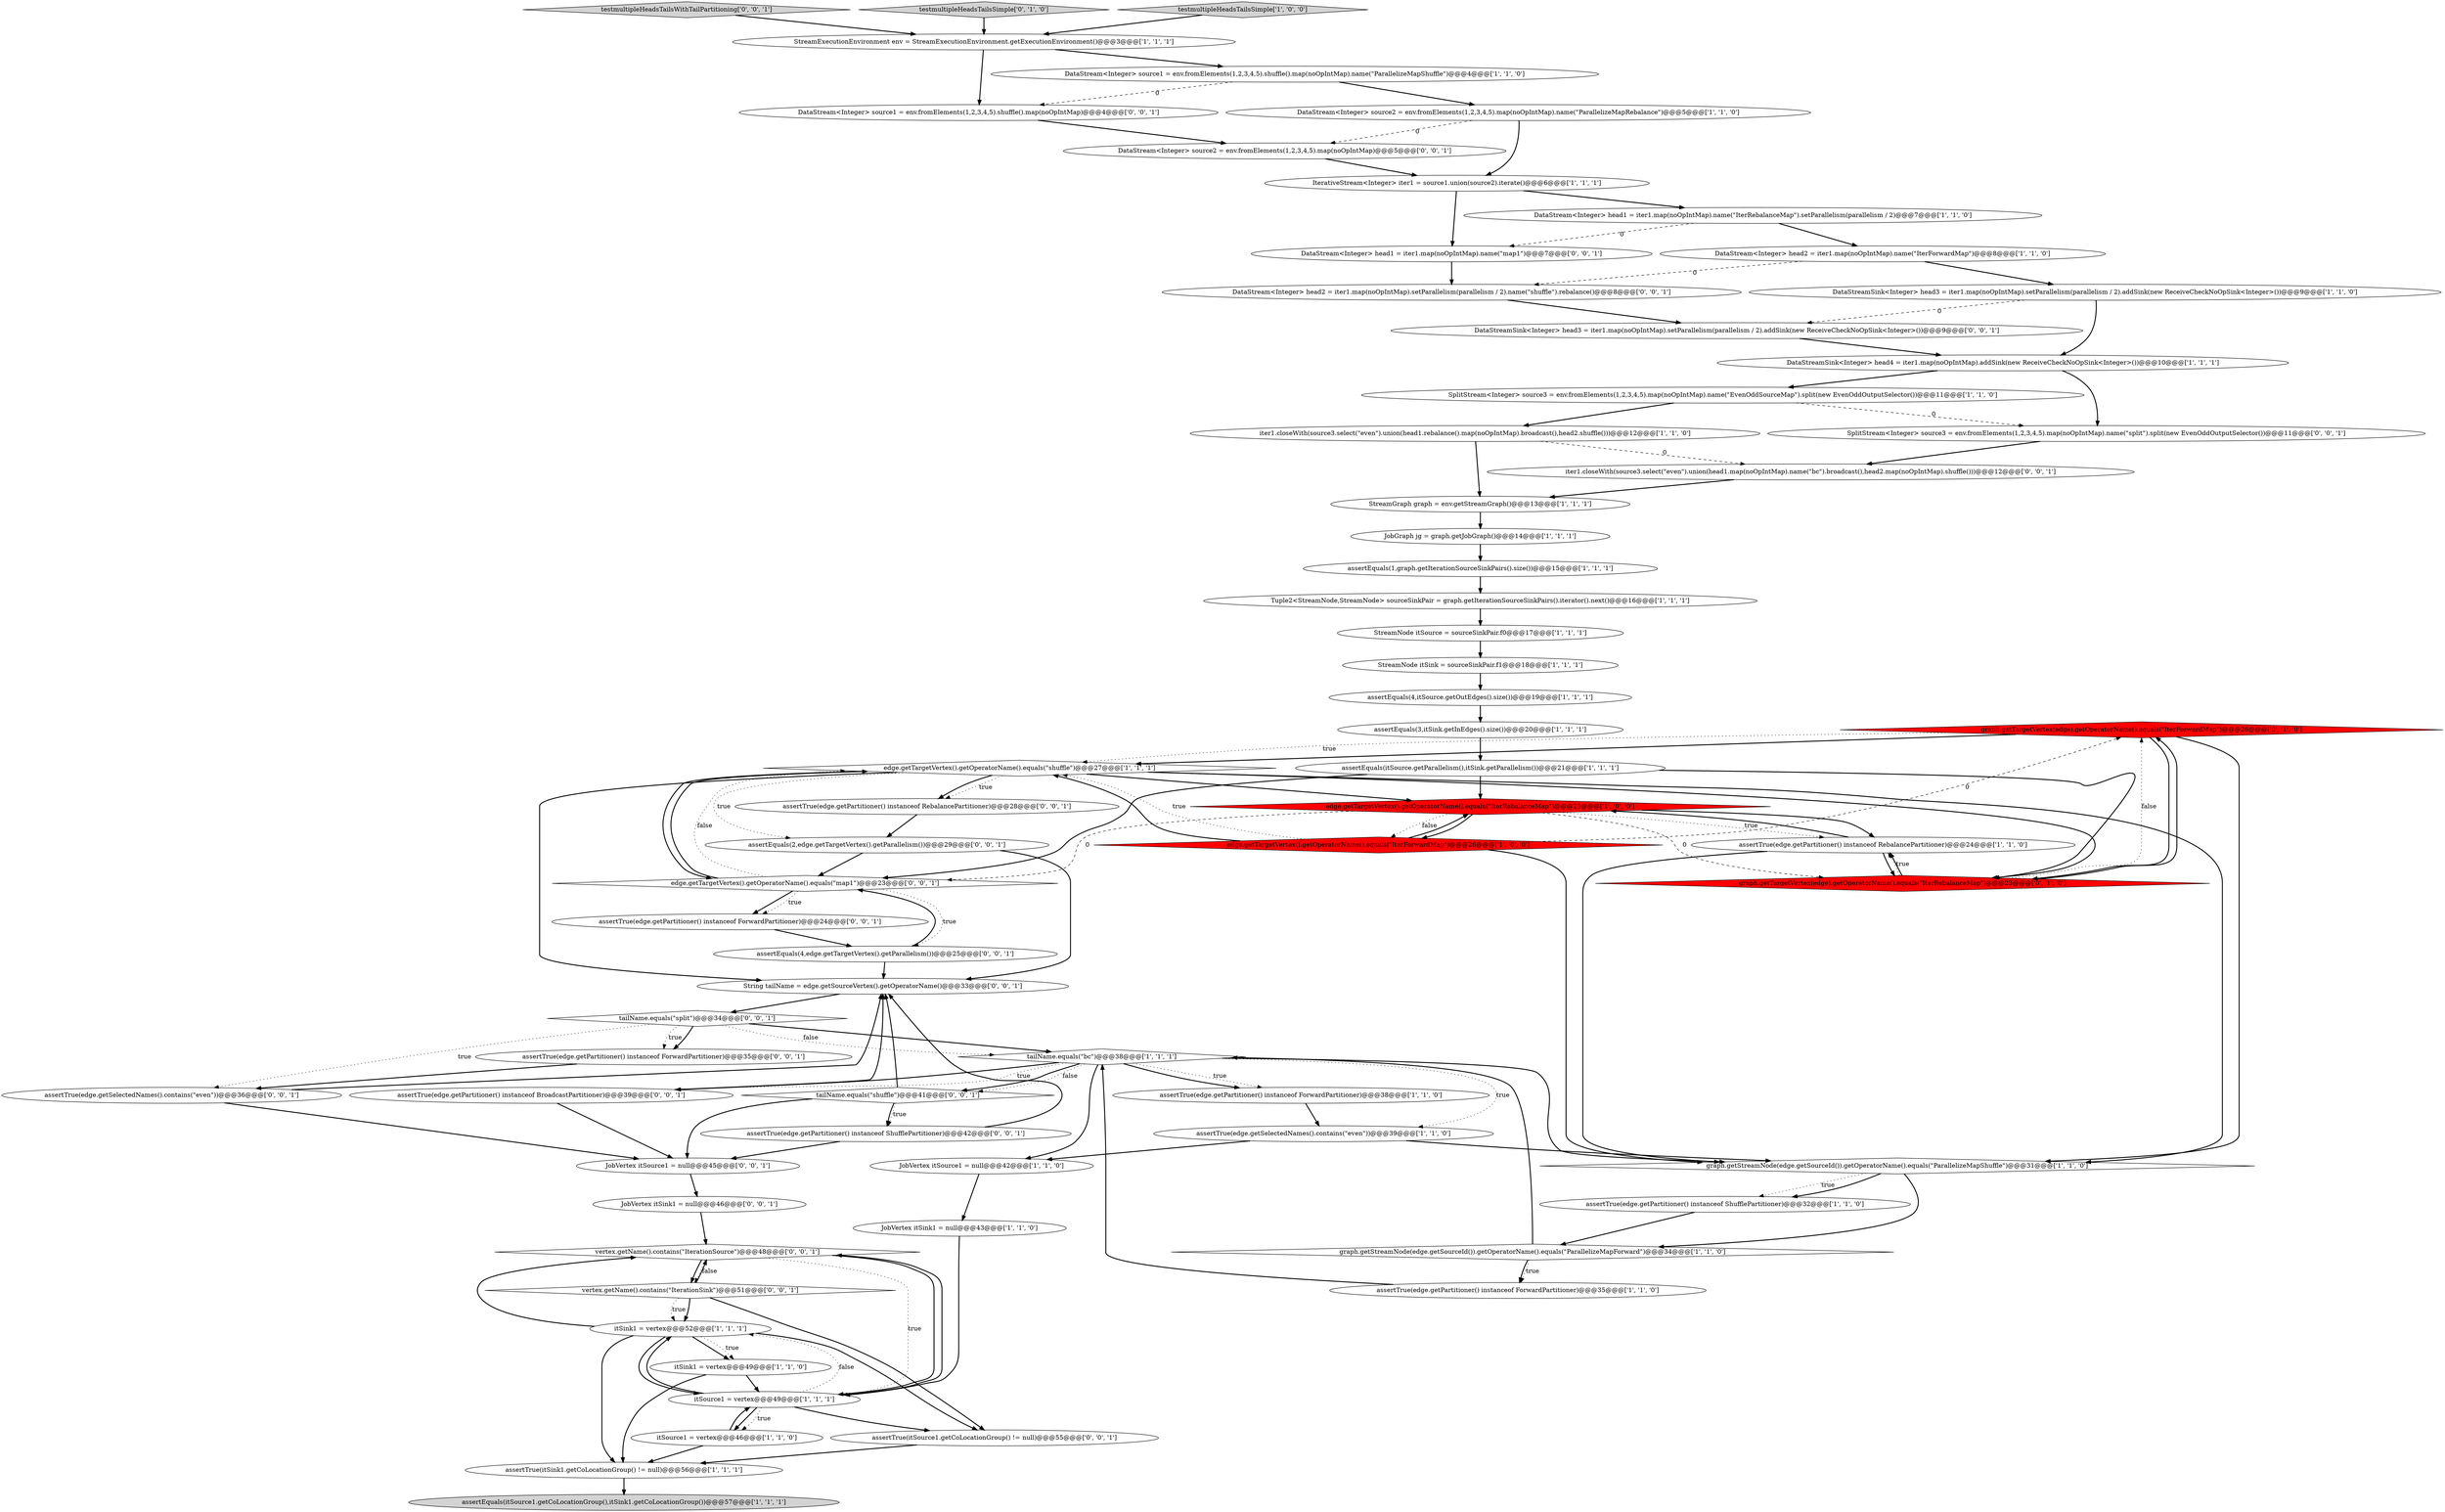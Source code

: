 digraph {
40 [style = filled, label = "graph.getTargetVertex(edge).getOperatorName().equals(\"IterForwardMap\")@@@26@@@['0', '1', '0']", fillcolor = red, shape = diamond image = "AAA1AAABBB2BBB"];
2 [style = filled, label = "itSink1 = vertex@@@52@@@['1', '1', '1']", fillcolor = white, shape = ellipse image = "AAA0AAABBB1BBB"];
47 [style = filled, label = "DataStream<Integer> head2 = iter1.map(noOpIntMap).setParallelism(parallelism / 2).name(\"shuffle\").rebalance()@@@8@@@['0', '0', '1']", fillcolor = white, shape = ellipse image = "AAA0AAABBB3BBB"];
4 [style = filled, label = "assertTrue(edge.getPartitioner() instanceof RebalancePartitioner)@@@24@@@['1', '1', '0']", fillcolor = white, shape = ellipse image = "AAA0AAABBB1BBB"];
25 [style = filled, label = "assertEquals(1,graph.getIterationSourceSinkPairs().size())@@@15@@@['1', '1', '1']", fillcolor = white, shape = ellipse image = "AAA0AAABBB1BBB"];
45 [style = filled, label = "assertTrue(edge.getSelectedNames().contains(\"even\"))@@@36@@@['0', '0', '1']", fillcolor = white, shape = ellipse image = "AAA0AAABBB3BBB"];
42 [style = filled, label = "DataStream<Integer> head1 = iter1.map(noOpIntMap).name(\"map1\")@@@7@@@['0', '0', '1']", fillcolor = white, shape = ellipse image = "AAA0AAABBB3BBB"];
61 [style = filled, label = "DataStreamSink<Integer> head3 = iter1.map(noOpIntMap).setParallelism(parallelism / 2).addSink(new ReceiveCheckNoOpSink<Integer>())@@@9@@@['0', '0', '1']", fillcolor = white, shape = ellipse image = "AAA0AAABBB3BBB"];
5 [style = filled, label = "DataStream<Integer> head2 = iter1.map(noOpIntMap).name(\"IterForwardMap\")@@@8@@@['1', '1', '0']", fillcolor = white, shape = ellipse image = "AAA0AAABBB1BBB"];
52 [style = filled, label = "JobVertex itSink1 = null@@@46@@@['0', '0', '1']", fillcolor = white, shape = ellipse image = "AAA0AAABBB3BBB"];
8 [style = filled, label = "assertTrue(edge.getPartitioner() instanceof ForwardPartitioner)@@@35@@@['1', '1', '0']", fillcolor = white, shape = ellipse image = "AAA0AAABBB1BBB"];
36 [style = filled, label = "assertEquals(3,itSink.getInEdges().size())@@@20@@@['1', '1', '1']", fillcolor = white, shape = ellipse image = "AAA0AAABBB1BBB"];
27 [style = filled, label = "assertTrue(edge.getPartitioner() instanceof ShufflePartitioner)@@@32@@@['1', '1', '0']", fillcolor = white, shape = ellipse image = "AAA0AAABBB1BBB"];
37 [style = filled, label = "JobVertex itSink1 = null@@@43@@@['1', '1', '0']", fillcolor = white, shape = ellipse image = "AAA0AAABBB1BBB"];
33 [style = filled, label = "IterativeStream<Integer> iter1 = source1.union(source2).iterate()@@@6@@@['1', '1', '1']", fillcolor = white, shape = ellipse image = "AAA0AAABBB1BBB"];
54 [style = filled, label = "assertEquals(2,edge.getTargetVertex().getParallelism())@@@29@@@['0', '0', '1']", fillcolor = white, shape = ellipse image = "AAA0AAABBB3BBB"];
62 [style = filled, label = "assertTrue(edge.getPartitioner() instanceof RebalancePartitioner)@@@28@@@['0', '0', '1']", fillcolor = white, shape = ellipse image = "AAA0AAABBB3BBB"];
65 [style = filled, label = "JobVertex itSource1 = null@@@45@@@['0', '0', '1']", fillcolor = white, shape = ellipse image = "AAA0AAABBB3BBB"];
1 [style = filled, label = "assertEquals(4,itSource.getOutEdges().size())@@@19@@@['1', '1', '1']", fillcolor = white, shape = ellipse image = "AAA0AAABBB1BBB"];
14 [style = filled, label = "SplitStream<Integer> source3 = env.fromElements(1,2,3,4,5).map(noOpIntMap).name(\"EvenOddSourceMap\").split(new EvenOddOutputSelector())@@@11@@@['1', '1', '0']", fillcolor = white, shape = ellipse image = "AAA0AAABBB1BBB"];
23 [style = filled, label = "StreamNode itSink = sourceSinkPair.f1@@@18@@@['1', '1', '1']", fillcolor = white, shape = ellipse image = "AAA0AAABBB1BBB"];
50 [style = filled, label = "assertTrue(edge.getPartitioner() instanceof ShufflePartitioner)@@@42@@@['0', '0', '1']", fillcolor = white, shape = ellipse image = "AAA0AAABBB3BBB"];
53 [style = filled, label = "assertTrue(edge.getPartitioner() instanceof ForwardPartitioner)@@@24@@@['0', '0', '1']", fillcolor = white, shape = ellipse image = "AAA0AAABBB3BBB"];
58 [style = filled, label = "testmultipleHeadsTailsWithTailPartitioning['0', '0', '1']", fillcolor = lightgray, shape = diamond image = "AAA0AAABBB3BBB"];
34 [style = filled, label = "edge.getTargetVertex().getOperatorName().equals(\"IterForwardMap\")@@@26@@@['1', '0', '0']", fillcolor = red, shape = diamond image = "AAA1AAABBB1BBB"];
29 [style = filled, label = "JobGraph jg = graph.getJobGraph()@@@14@@@['1', '1', '1']", fillcolor = white, shape = ellipse image = "AAA0AAABBB1BBB"];
3 [style = filled, label = "assertTrue(itSink1.getCoLocationGroup() != null)@@@56@@@['1', '1', '1']", fillcolor = white, shape = ellipse image = "AAA0AAABBB1BBB"];
21 [style = filled, label = "Tuple2<StreamNode,StreamNode> sourceSinkPair = graph.getIterationSourceSinkPairs().iterator().next()@@@16@@@['1', '1', '1']", fillcolor = white, shape = ellipse image = "AAA0AAABBB1BBB"];
63 [style = filled, label = "String tailName = edge.getSourceVertex().getOperatorName()@@@33@@@['0', '0', '1']", fillcolor = white, shape = ellipse image = "AAA0AAABBB3BBB"];
9 [style = filled, label = "tailName.equals(\"bc\")@@@38@@@['1', '1', '1']", fillcolor = white, shape = diamond image = "AAA0AAABBB1BBB"];
38 [style = filled, label = "itSource1 = vertex@@@46@@@['1', '1', '0']", fillcolor = white, shape = ellipse image = "AAA0AAABBB1BBB"];
22 [style = filled, label = "edge.getTargetVertex().getOperatorName().equals(\"IterRebalanceMap\")@@@23@@@['1', '0', '0']", fillcolor = red, shape = diamond image = "AAA1AAABBB1BBB"];
0 [style = filled, label = "JobVertex itSource1 = null@@@42@@@['1', '1', '0']", fillcolor = white, shape = ellipse image = "AAA0AAABBB1BBB"];
24 [style = filled, label = "StreamExecutionEnvironment env = StreamExecutionEnvironment.getExecutionEnvironment()@@@3@@@['1', '1', '1']", fillcolor = white, shape = ellipse image = "AAA0AAABBB1BBB"];
30 [style = filled, label = "DataStream<Integer> head1 = iter1.map(noOpIntMap).name(\"IterRebalanceMap\").setParallelism(parallelism / 2)@@@7@@@['1', '1', '0']", fillcolor = white, shape = ellipse image = "AAA0AAABBB1BBB"];
59 [style = filled, label = "edge.getTargetVertex().getOperatorName().equals(\"map1\")@@@23@@@['0', '0', '1']", fillcolor = white, shape = diamond image = "AAA0AAABBB3BBB"];
44 [style = filled, label = "assertTrue(itSource1.getCoLocationGroup() != null)@@@55@@@['0', '0', '1']", fillcolor = white, shape = ellipse image = "AAA0AAABBB3BBB"];
35 [style = filled, label = "edge.getTargetVertex().getOperatorName().equals(\"shuffle\")@@@27@@@['1', '1', '1']", fillcolor = white, shape = diamond image = "AAA0AAABBB1BBB"];
41 [style = filled, label = "testmultipleHeadsTailsSimple['0', '1', '0']", fillcolor = lightgray, shape = diamond image = "AAA0AAABBB2BBB"];
43 [style = filled, label = "assertEquals(4,edge.getTargetVertex().getParallelism())@@@25@@@['0', '0', '1']", fillcolor = white, shape = ellipse image = "AAA0AAABBB3BBB"];
55 [style = filled, label = "vertex.getName().contains(\"IterationSink\")@@@51@@@['0', '0', '1']", fillcolor = white, shape = diamond image = "AAA0AAABBB3BBB"];
48 [style = filled, label = "tailName.equals(\"split\")@@@34@@@['0', '0', '1']", fillcolor = white, shape = diamond image = "AAA0AAABBB3BBB"];
60 [style = filled, label = "DataStream<Integer> source1 = env.fromElements(1,2,3,4,5).shuffle().map(noOpIntMap)@@@4@@@['0', '0', '1']", fillcolor = white, shape = ellipse image = "AAA0AAABBB3BBB"];
6 [style = filled, label = "iter1.closeWith(source3.select(\"even\").union(head1.rebalance().map(noOpIntMap).broadcast(),head2.shuffle()))@@@12@@@['1', '1', '0']", fillcolor = white, shape = ellipse image = "AAA0AAABBB1BBB"];
32 [style = filled, label = "graph.getStreamNode(edge.getSourceId()).getOperatorName().equals(\"ParallelizeMapForward\")@@@34@@@['1', '1', '0']", fillcolor = white, shape = diamond image = "AAA0AAABBB1BBB"];
39 [style = filled, label = "graph.getTargetVertex(edge).getOperatorName().equals(\"IterRebalanceMap\")@@@23@@@['0', '1', '0']", fillcolor = red, shape = diamond image = "AAA1AAABBB2BBB"];
18 [style = filled, label = "DataStream<Integer> source1 = env.fromElements(1,2,3,4,5).shuffle().map(noOpIntMap).name(\"ParallelizeMapShuffle\")@@@4@@@['1', '1', '0']", fillcolor = white, shape = ellipse image = "AAA0AAABBB1BBB"];
19 [style = filled, label = "DataStreamSink<Integer> head4 = iter1.map(noOpIntMap).addSink(new ReceiveCheckNoOpSink<Integer>())@@@10@@@['1', '1', '1']", fillcolor = white, shape = ellipse image = "AAA0AAABBB1BBB"];
31 [style = filled, label = "assertTrue(edge.getPartitioner() instanceof ForwardPartitioner)@@@38@@@['1', '1', '0']", fillcolor = white, shape = ellipse image = "AAA0AAABBB1BBB"];
46 [style = filled, label = "tailName.equals(\"shuffle\")@@@41@@@['0', '0', '1']", fillcolor = white, shape = diamond image = "AAA0AAABBB3BBB"];
20 [style = filled, label = "DataStream<Integer> source2 = env.fromElements(1,2,3,4,5).map(noOpIntMap).name(\"ParallelizeMapRebalance\")@@@5@@@['1', '1', '0']", fillcolor = white, shape = ellipse image = "AAA0AAABBB1BBB"];
12 [style = filled, label = "itSource1 = vertex@@@49@@@['1', '1', '1']", fillcolor = white, shape = ellipse image = "AAA0AAABBB1BBB"];
11 [style = filled, label = "StreamNode itSource = sourceSinkPair.f0@@@17@@@['1', '1', '1']", fillcolor = white, shape = ellipse image = "AAA0AAABBB1BBB"];
15 [style = filled, label = "assertEquals(itSource.getParallelism(),itSink.getParallelism())@@@21@@@['1', '1', '1']", fillcolor = white, shape = ellipse image = "AAA0AAABBB1BBB"];
51 [style = filled, label = "vertex.getName().contains(\"IterationSource\")@@@48@@@['0', '0', '1']", fillcolor = white, shape = diamond image = "AAA0AAABBB3BBB"];
56 [style = filled, label = "assertTrue(edge.getPartitioner() instanceof ForwardPartitioner)@@@35@@@['0', '0', '1']", fillcolor = white, shape = ellipse image = "AAA0AAABBB3BBB"];
13 [style = filled, label = "DataStreamSink<Integer> head3 = iter1.map(noOpIntMap).setParallelism(parallelism / 2).addSink(new ReceiveCheckNoOpSink<Integer>())@@@9@@@['1', '1', '0']", fillcolor = white, shape = ellipse image = "AAA0AAABBB1BBB"];
57 [style = filled, label = "DataStream<Integer> source2 = env.fromElements(1,2,3,4,5).map(noOpIntMap)@@@5@@@['0', '0', '1']", fillcolor = white, shape = ellipse image = "AAA0AAABBB3BBB"];
49 [style = filled, label = "iter1.closeWith(source3.select(\"even\").union(head1.map(noOpIntMap).name(\"bc\").broadcast(),head2.map(noOpIntMap).shuffle()))@@@12@@@['0', '0', '1']", fillcolor = white, shape = ellipse image = "AAA0AAABBB3BBB"];
66 [style = filled, label = "SplitStream<Integer> source3 = env.fromElements(1,2,3,4,5).map(noOpIntMap).name(\"split\").split(new EvenOddOutputSelector())@@@11@@@['0', '0', '1']", fillcolor = white, shape = ellipse image = "AAA0AAABBB3BBB"];
7 [style = filled, label = "StreamGraph graph = env.getStreamGraph()@@@13@@@['1', '1', '1']", fillcolor = white, shape = ellipse image = "AAA0AAABBB1BBB"];
16 [style = filled, label = "testmultipleHeadsTailsSimple['1', '0', '0']", fillcolor = lightgray, shape = diamond image = "AAA0AAABBB1BBB"];
17 [style = filled, label = "assertEquals(itSource1.getCoLocationGroup(),itSink1.getCoLocationGroup())@@@57@@@['1', '1', '1']", fillcolor = lightgray, shape = ellipse image = "AAA0AAABBB1BBB"];
26 [style = filled, label = "itSink1 = vertex@@@49@@@['1', '1', '0']", fillcolor = white, shape = ellipse image = "AAA0AAABBB1BBB"];
28 [style = filled, label = "graph.getStreamNode(edge.getSourceId()).getOperatorName().equals(\"ParallelizeMapShuffle\")@@@31@@@['1', '1', '0']", fillcolor = white, shape = diamond image = "AAA0AAABBB1BBB"];
64 [style = filled, label = "assertTrue(edge.getPartitioner() instanceof BroadcastPartitioner)@@@39@@@['0', '0', '1']", fillcolor = white, shape = ellipse image = "AAA0AAABBB3BBB"];
10 [style = filled, label = "assertTrue(edge.getSelectedNames().contains(\"even\"))@@@39@@@['1', '1', '0']", fillcolor = white, shape = ellipse image = "AAA0AAABBB1BBB"];
27->32 [style = bold, label=""];
2->26 [style = bold, label=""];
24->60 [style = bold, label=""];
45->65 [style = bold, label=""];
9->64 [style = dotted, label="true"];
12->44 [style = bold, label=""];
63->48 [style = bold, label=""];
2->51 [style = bold, label=""];
57->33 [style = bold, label=""];
54->63 [style = bold, label=""];
62->54 [style = bold, label=""];
12->2 [style = dotted, label="false"];
61->19 [style = bold, label=""];
55->2 [style = bold, label=""];
38->12 [style = bold, label=""];
55->51 [style = bold, label=""];
22->4 [style = bold, label=""];
50->65 [style = bold, label=""];
12->2 [style = bold, label=""];
26->12 [style = bold, label=""];
12->38 [style = bold, label=""];
32->8 [style = dotted, label="true"];
33->42 [style = bold, label=""];
2->44 [style = bold, label=""];
28->27 [style = dotted, label="true"];
48->9 [style = dotted, label="false"];
46->50 [style = bold, label=""];
50->63 [style = bold, label=""];
25->21 [style = bold, label=""];
7->29 [style = bold, label=""];
9->64 [style = bold, label=""];
45->63 [style = bold, label=""];
44->3 [style = bold, label=""];
9->31 [style = dotted, label="true"];
24->18 [style = bold, label=""];
39->4 [style = bold, label=""];
34->40 [style = dashed, label="0"];
40->35 [style = dotted, label="true"];
12->51 [style = bold, label=""];
6->49 [style = dashed, label="0"];
35->28 [style = bold, label=""];
18->20 [style = bold, label=""];
46->63 [style = bold, label=""];
60->57 [style = bold, label=""];
35->62 [style = dotted, label="true"];
21->11 [style = bold, label=""];
35->54 [style = dotted, label="true"];
20->57 [style = dashed, label="0"];
59->35 [style = bold, label=""];
10->0 [style = bold, label=""];
33->30 [style = bold, label=""];
54->59 [style = bold, label=""];
34->35 [style = bold, label=""];
52->51 [style = bold, label=""];
6->7 [style = bold, label=""];
53->43 [style = bold, label=""];
22->4 [style = dotted, label="true"];
66->49 [style = bold, label=""];
9->10 [style = dotted, label="true"];
4->22 [style = bold, label=""];
14->6 [style = bold, label=""];
43->59 [style = bold, label=""];
40->35 [style = bold, label=""];
9->31 [style = bold, label=""];
26->3 [style = bold, label=""];
16->24 [style = bold, label=""];
2->3 [style = bold, label=""];
4->39 [style = bold, label=""];
47->61 [style = bold, label=""];
35->39 [style = bold, label=""];
51->12 [style = bold, label=""];
9->46 [style = bold, label=""];
58->24 [style = bold, label=""];
14->66 [style = dashed, label="0"];
42->47 [style = bold, label=""];
48->56 [style = dotted, label="true"];
39->40 [style = dotted, label="false"];
51->12 [style = dotted, label="true"];
48->45 [style = dotted, label="true"];
51->55 [style = dotted, label="false"];
22->59 [style = dashed, label="0"];
38->3 [style = bold, label=""];
35->59 [style = bold, label=""];
37->12 [style = bold, label=""];
15->22 [style = bold, label=""];
28->32 [style = bold, label=""];
59->53 [style = bold, label=""];
9->28 [style = bold, label=""];
34->28 [style = bold, label=""];
32->9 [style = bold, label=""];
18->60 [style = dashed, label="0"];
13->19 [style = bold, label=""];
32->8 [style = bold, label=""];
56->45 [style = bold, label=""];
40->39 [style = bold, label=""];
19->14 [style = bold, label=""];
19->66 [style = bold, label=""];
65->52 [style = bold, label=""];
30->42 [style = dashed, label="0"];
34->35 [style = dotted, label="true"];
30->5 [style = bold, label=""];
31->10 [style = bold, label=""];
39->40 [style = bold, label=""];
5->13 [style = bold, label=""];
64->65 [style = bold, label=""];
59->53 [style = dotted, label="true"];
46->50 [style = dotted, label="true"];
49->7 [style = bold, label=""];
35->63 [style = bold, label=""];
9->46 [style = dotted, label="false"];
43->63 [style = bold, label=""];
3->17 [style = bold, label=""];
2->26 [style = dotted, label="true"];
22->34 [style = dotted, label="false"];
59->35 [style = dotted, label="false"];
10->28 [style = bold, label=""];
48->56 [style = bold, label=""];
9->0 [style = bold, label=""];
0->37 [style = bold, label=""];
41->24 [style = bold, label=""];
5->47 [style = dashed, label="0"];
35->22 [style = bold, label=""];
13->61 [style = dashed, label="0"];
36->15 [style = bold, label=""];
64->63 [style = bold, label=""];
29->25 [style = bold, label=""];
48->9 [style = bold, label=""];
55->2 [style = dotted, label="true"];
40->28 [style = bold, label=""];
12->38 [style = dotted, label="true"];
1->36 [style = bold, label=""];
15->59 [style = bold, label=""];
4->28 [style = bold, label=""];
2->12 [style = bold, label=""];
20->33 [style = bold, label=""];
34->22 [style = bold, label=""];
55->44 [style = bold, label=""];
39->4 [style = dotted, label="true"];
51->55 [style = bold, label=""];
59->43 [style = dotted, label="true"];
22->34 [style = bold, label=""];
15->39 [style = bold, label=""];
35->62 [style = bold, label=""];
8->9 [style = bold, label=""];
22->39 [style = dashed, label="0"];
23->1 [style = bold, label=""];
28->27 [style = bold, label=""];
46->65 [style = bold, label=""];
11->23 [style = bold, label=""];
}
